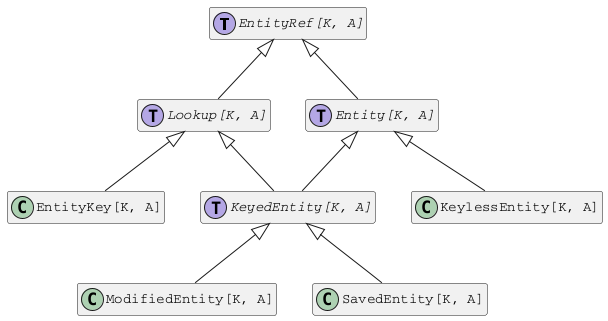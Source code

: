 @startuml

interface EntityRef as "EntityRef[K, A]" <<trait>>
interface Lookup as "Lookup[K, A]" <<trait>> extends EntityRef
class EntityKey as "EntityKey[K, A]" extends Lookup
interface Entity as "Entity[K, A]" <<trait>> extends EntityRef
class KeylessEntity as "KeylessEntity[K, A]" extends Entity
interface KeyedEntity as "KeyedEntity[K, A]" <<trait>> extends Entity
interface KeyedEntity as "KeyedEntity[K, A]" <<trait>> extends Lookup
class ModifiedEntity as "ModifiedEntity[K, A]" extends KeyedEntity
class SavedEntity as "SavedEntity[K, A]" extends KeyedEntity

hide members
hide stereotype

skinparam defaultFontName Courier
skinparam spotChar<<trait>> T

@enduml

